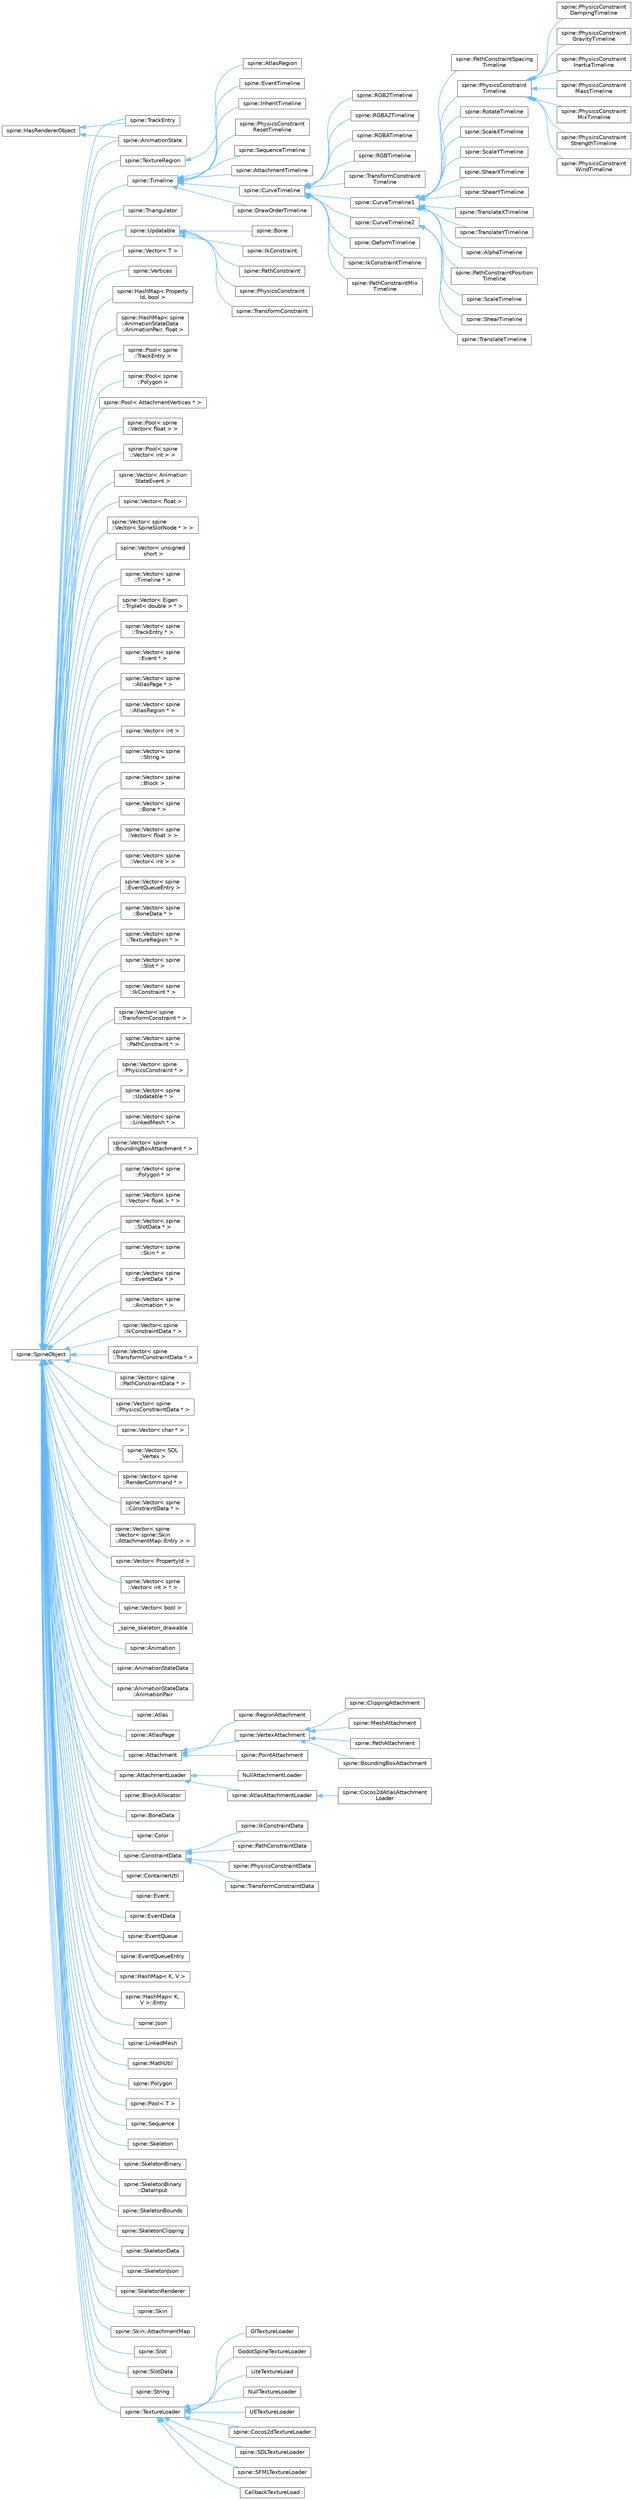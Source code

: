 digraph "类继承关系图"
{
 // LATEX_PDF_SIZE
  bgcolor="transparent";
  edge [fontname=Helvetica,fontsize=10,labelfontname=Helvetica,labelfontsize=10];
  node [fontname=Helvetica,fontsize=10,shape=box,height=0.2,width=0.4];
  rankdir="LR";
  Node0 [id="Node000000",label="spine::HasRendererObject",height=0.2,width=0.4,color="grey40", fillcolor="white", style="filled",URL="$classspine_1_1_has_renderer_object.html",tooltip=" "];
  Node0 -> Node1 [id="edge6339_Node000000_Node000001",dir="back",color="steelblue1",style="solid",tooltip=" "];
  Node1 [id="Node000001",label="spine::AnimationState",height=0.2,width=0.4,color="grey40", fillcolor="white", style="filled",URL="$classspine_1_1_animation_state.html",tooltip=" "];
  Node0 -> Node158 [id="edge6340_Node000000_Node000158",dir="back",color="steelblue1",style="solid",tooltip=" "];
  Node158 [id="Node000158",label="spine::TrackEntry",height=0.2,width=0.4,color="grey40", fillcolor="white", style="filled",URL="$classspine_1_1_track_entry.html",tooltip="State for the playback of an animation"];
  Node2 [id="Node000002",label="spine::SpineObject",height=0.2,width=0.4,color="grey40", fillcolor="white", style="filled",URL="$classspine_1_1_spine_object.html",tooltip=" "];
  Node2 -> Node3 [id="edge6341_Node000002_Node000003",dir="back",color="steelblue1",style="solid",tooltip=" "];
  Node3 [id="Node000003",label="spine::HashMap\< Property\lId, bool \>",height=0.2,width=0.4,color="grey40", fillcolor="white", style="filled",URL="$classspine_1_1_hash_map.html",tooltip=" "];
  Node2 -> Node4 [id="edge6342_Node000002_Node000004",dir="back",color="steelblue1",style="solid",tooltip=" "];
  Node4 [id="Node000004",label="spine::HashMap\< spine\l::AnimationStateData\l::AnimationPair, float \>",height=0.2,width=0.4,color="grey40", fillcolor="white", style="filled",URL="$classspine_1_1_hash_map.html",tooltip=" "];
  Node2 -> Node5 [id="edge6343_Node000002_Node000005",dir="back",color="steelblue1",style="solid",tooltip=" "];
  Node5 [id="Node000005",label="spine::Pool\< spine\l::TrackEntry \>",height=0.2,width=0.4,color="grey40", fillcolor="white", style="filled",URL="$classspine_1_1_pool.html",tooltip=" "];
  Node2 -> Node6 [id="edge6344_Node000002_Node000006",dir="back",color="steelblue1",style="solid",tooltip=" "];
  Node6 [id="Node000006",label="spine::Pool\< spine\l::Polygon \>",height=0.2,width=0.4,color="grey40", fillcolor="white", style="filled",URL="$classspine_1_1_pool.html",tooltip=" "];
  Node2 -> Node7 [id="edge6345_Node000002_Node000007",dir="back",color="steelblue1",style="solid",tooltip=" "];
  Node7 [id="Node000007",label="spine::Pool\< AttachmentVertices * \>",height=0.2,width=0.4,color="grey40", fillcolor="white", style="filled",URL="$classspine_1_1_pool.html",tooltip=" "];
  Node2 -> Node8 [id="edge6346_Node000002_Node000008",dir="back",color="steelblue1",style="solid",tooltip=" "];
  Node8 [id="Node000008",label="spine::Pool\< spine\l::Vector\< float \> \>",height=0.2,width=0.4,color="grey40", fillcolor="white", style="filled",URL="$classspine_1_1_pool.html",tooltip=" "];
  Node2 -> Node9 [id="edge6347_Node000002_Node000009",dir="back",color="steelblue1",style="solid",tooltip=" "];
  Node9 [id="Node000009",label="spine::Pool\< spine\l::Vector\< int \> \>",height=0.2,width=0.4,color="grey40", fillcolor="white", style="filled",URL="$classspine_1_1_pool.html",tooltip=" "];
  Node2 -> Node10 [id="edge6348_Node000002_Node000010",dir="back",color="steelblue1",style="solid",tooltip=" "];
  Node10 [id="Node000010",label="spine::Vector\< Animation\lStateEvent \>",height=0.2,width=0.4,color="grey40", fillcolor="white", style="filled",URL="$classspine_1_1_vector.html",tooltip=" "];
  Node2 -> Node11 [id="edge6349_Node000002_Node000011",dir="back",color="steelblue1",style="solid",tooltip=" "];
  Node11 [id="Node000011",label="spine::Vector\< float \>",height=0.2,width=0.4,color="grey40", fillcolor="white", style="filled",URL="$classspine_1_1_vector.html",tooltip=" "];
  Node2 -> Node12 [id="edge6350_Node000002_Node000012",dir="back",color="steelblue1",style="solid",tooltip=" "];
  Node12 [id="Node000012",label="spine::Vector\< spine\l::Vector\< SpineSlotNode * \> \>",height=0.2,width=0.4,color="grey40", fillcolor="white", style="filled",URL="$classspine_1_1_vector.html",tooltip=" "];
  Node2 -> Node13 [id="edge6351_Node000002_Node000013",dir="back",color="steelblue1",style="solid",tooltip=" "];
  Node13 [id="Node000013",label="spine::Vector\< unsigned\l short \>",height=0.2,width=0.4,color="grey40", fillcolor="white", style="filled",URL="$classspine_1_1_vector.html",tooltip=" "];
  Node2 -> Node14 [id="edge6352_Node000002_Node000014",dir="back",color="steelblue1",style="solid",tooltip=" "];
  Node14 [id="Node000014",label="spine::Vector\< spine\l::Timeline * \>",height=0.2,width=0.4,color="grey40", fillcolor="white", style="filled",URL="$classspine_1_1_vector.html",tooltip=" "];
  Node2 -> Node15 [id="edge6353_Node000002_Node000015",dir="back",color="steelblue1",style="solid",tooltip=" "];
  Node15 [id="Node000015",label="spine::Vector\< Eigen\l::Triplet\< double \> * \>",height=0.2,width=0.4,color="grey40", fillcolor="white", style="filled",URL="$classspine_1_1_vector.html",tooltip=" "];
  Node2 -> Node16 [id="edge6354_Node000002_Node000016",dir="back",color="steelblue1",style="solid",tooltip=" "];
  Node16 [id="Node000016",label="spine::Vector\< spine\l::TrackEntry * \>",height=0.2,width=0.4,color="grey40", fillcolor="white", style="filled",URL="$classspine_1_1_vector.html",tooltip=" "];
  Node2 -> Node17 [id="edge6355_Node000002_Node000017",dir="back",color="steelblue1",style="solid",tooltip=" "];
  Node17 [id="Node000017",label="spine::Vector\< spine\l::Event * \>",height=0.2,width=0.4,color="grey40", fillcolor="white", style="filled",URL="$classspine_1_1_vector.html",tooltip=" "];
  Node2 -> Node18 [id="edge6356_Node000002_Node000018",dir="back",color="steelblue1",style="solid",tooltip=" "];
  Node18 [id="Node000018",label="spine::Vector\< spine\l::AtlasPage * \>",height=0.2,width=0.4,color="grey40", fillcolor="white", style="filled",URL="$classspine_1_1_vector.html",tooltip=" "];
  Node2 -> Node19 [id="edge6357_Node000002_Node000019",dir="back",color="steelblue1",style="solid",tooltip=" "];
  Node19 [id="Node000019",label="spine::Vector\< spine\l::AtlasRegion * \>",height=0.2,width=0.4,color="grey40", fillcolor="white", style="filled",URL="$classspine_1_1_vector.html",tooltip=" "];
  Node2 -> Node20 [id="edge6358_Node000002_Node000020",dir="back",color="steelblue1",style="solid",tooltip=" "];
  Node20 [id="Node000020",label="spine::Vector\< int \>",height=0.2,width=0.4,color="grey40", fillcolor="white", style="filled",URL="$classspine_1_1_vector.html",tooltip=" "];
  Node2 -> Node21 [id="edge6359_Node000002_Node000021",dir="back",color="steelblue1",style="solid",tooltip=" "];
  Node21 [id="Node000021",label="spine::Vector\< spine\l::String \>",height=0.2,width=0.4,color="grey40", fillcolor="white", style="filled",URL="$classspine_1_1_vector.html",tooltip=" "];
  Node2 -> Node22 [id="edge6360_Node000002_Node000022",dir="back",color="steelblue1",style="solid",tooltip=" "];
  Node22 [id="Node000022",label="spine::Vector\< spine\l::Block \>",height=0.2,width=0.4,color="grey40", fillcolor="white", style="filled",URL="$classspine_1_1_vector.html",tooltip=" "];
  Node2 -> Node23 [id="edge6361_Node000002_Node000023",dir="back",color="steelblue1",style="solid",tooltip=" "];
  Node23 [id="Node000023",label="spine::Vector\< spine\l::Bone * \>",height=0.2,width=0.4,color="grey40", fillcolor="white", style="filled",URL="$classspine_1_1_vector.html",tooltip=" "];
  Node2 -> Node24 [id="edge6362_Node000002_Node000024",dir="back",color="steelblue1",style="solid",tooltip=" "];
  Node24 [id="Node000024",label="spine::Vector\< spine\l::Vector\< float \> \>",height=0.2,width=0.4,color="grey40", fillcolor="white", style="filled",URL="$classspine_1_1_vector.html",tooltip=" "];
  Node2 -> Node25 [id="edge6363_Node000002_Node000025",dir="back",color="steelblue1",style="solid",tooltip=" "];
  Node25 [id="Node000025",label="spine::Vector\< spine\l::Vector\< int \> \>",height=0.2,width=0.4,color="grey40", fillcolor="white", style="filled",URL="$classspine_1_1_vector.html",tooltip=" "];
  Node2 -> Node26 [id="edge6364_Node000002_Node000026",dir="back",color="steelblue1",style="solid",tooltip=" "];
  Node26 [id="Node000026",label="spine::Vector\< spine\l::EventQueueEntry \>",height=0.2,width=0.4,color="grey40", fillcolor="white", style="filled",URL="$classspine_1_1_vector.html",tooltip=" "];
  Node2 -> Node27 [id="edge6365_Node000002_Node000027",dir="back",color="steelblue1",style="solid",tooltip=" "];
  Node27 [id="Node000027",label="spine::Vector\< spine\l::BoneData * \>",height=0.2,width=0.4,color="grey40", fillcolor="white", style="filled",URL="$classspine_1_1_vector.html",tooltip=" "];
  Node2 -> Node28 [id="edge6366_Node000002_Node000028",dir="back",color="steelblue1",style="solid",tooltip=" "];
  Node28 [id="Node000028",label="spine::Vector\< spine\l::TextureRegion * \>",height=0.2,width=0.4,color="grey40", fillcolor="white", style="filled",URL="$classspine_1_1_vector.html",tooltip=" "];
  Node2 -> Node29 [id="edge6367_Node000002_Node000029",dir="back",color="steelblue1",style="solid",tooltip=" "];
  Node29 [id="Node000029",label="spine::Vector\< spine\l::Slot * \>",height=0.2,width=0.4,color="grey40", fillcolor="white", style="filled",URL="$classspine_1_1_vector.html",tooltip=" "];
  Node2 -> Node30 [id="edge6368_Node000002_Node000030",dir="back",color="steelblue1",style="solid",tooltip=" "];
  Node30 [id="Node000030",label="spine::Vector\< spine\l::IkConstraint * \>",height=0.2,width=0.4,color="grey40", fillcolor="white", style="filled",URL="$classspine_1_1_vector.html",tooltip=" "];
  Node2 -> Node31 [id="edge6369_Node000002_Node000031",dir="back",color="steelblue1",style="solid",tooltip=" "];
  Node31 [id="Node000031",label="spine::Vector\< spine\l::TransformConstraint * \>",height=0.2,width=0.4,color="grey40", fillcolor="white", style="filled",URL="$classspine_1_1_vector.html",tooltip=" "];
  Node2 -> Node32 [id="edge6370_Node000002_Node000032",dir="back",color="steelblue1",style="solid",tooltip=" "];
  Node32 [id="Node000032",label="spine::Vector\< spine\l::PathConstraint * \>",height=0.2,width=0.4,color="grey40", fillcolor="white", style="filled",URL="$classspine_1_1_vector.html",tooltip=" "];
  Node2 -> Node33 [id="edge6371_Node000002_Node000033",dir="back",color="steelblue1",style="solid",tooltip=" "];
  Node33 [id="Node000033",label="spine::Vector\< spine\l::PhysicsConstraint * \>",height=0.2,width=0.4,color="grey40", fillcolor="white", style="filled",URL="$classspine_1_1_vector.html",tooltip=" "];
  Node2 -> Node34 [id="edge6372_Node000002_Node000034",dir="back",color="steelblue1",style="solid",tooltip=" "];
  Node34 [id="Node000034",label="spine::Vector\< spine\l::Updatable * \>",height=0.2,width=0.4,color="grey40", fillcolor="white", style="filled",URL="$classspine_1_1_vector.html",tooltip=" "];
  Node2 -> Node35 [id="edge6373_Node000002_Node000035",dir="back",color="steelblue1",style="solid",tooltip=" "];
  Node35 [id="Node000035",label="spine::Vector\< spine\l::LinkedMesh * \>",height=0.2,width=0.4,color="grey40", fillcolor="white", style="filled",URL="$classspine_1_1_vector.html",tooltip=" "];
  Node2 -> Node36 [id="edge6374_Node000002_Node000036",dir="back",color="steelblue1",style="solid",tooltip=" "];
  Node36 [id="Node000036",label="spine::Vector\< spine\l::BoundingBoxAttachment * \>",height=0.2,width=0.4,color="grey40", fillcolor="white", style="filled",URL="$classspine_1_1_vector.html",tooltip=" "];
  Node2 -> Node37 [id="edge6375_Node000002_Node000037",dir="back",color="steelblue1",style="solid",tooltip=" "];
  Node37 [id="Node000037",label="spine::Vector\< spine\l::Polygon * \>",height=0.2,width=0.4,color="grey40", fillcolor="white", style="filled",URL="$classspine_1_1_vector.html",tooltip=" "];
  Node2 -> Node38 [id="edge6376_Node000002_Node000038",dir="back",color="steelblue1",style="solid",tooltip=" "];
  Node38 [id="Node000038",label="spine::Vector\< spine\l::Vector\< float \> * \>",height=0.2,width=0.4,color="grey40", fillcolor="white", style="filled",URL="$classspine_1_1_vector.html",tooltip=" "];
  Node2 -> Node39 [id="edge6377_Node000002_Node000039",dir="back",color="steelblue1",style="solid",tooltip=" "];
  Node39 [id="Node000039",label="spine::Vector\< spine\l::SlotData * \>",height=0.2,width=0.4,color="grey40", fillcolor="white", style="filled",URL="$classspine_1_1_vector.html",tooltip=" "];
  Node2 -> Node40 [id="edge6378_Node000002_Node000040",dir="back",color="steelblue1",style="solid",tooltip=" "];
  Node40 [id="Node000040",label="spine::Vector\< spine\l::Skin * \>",height=0.2,width=0.4,color="grey40", fillcolor="white", style="filled",URL="$classspine_1_1_vector.html",tooltip=" "];
  Node2 -> Node41 [id="edge6379_Node000002_Node000041",dir="back",color="steelblue1",style="solid",tooltip=" "];
  Node41 [id="Node000041",label="spine::Vector\< spine\l::EventData * \>",height=0.2,width=0.4,color="grey40", fillcolor="white", style="filled",URL="$classspine_1_1_vector.html",tooltip=" "];
  Node2 -> Node42 [id="edge6380_Node000002_Node000042",dir="back",color="steelblue1",style="solid",tooltip=" "];
  Node42 [id="Node000042",label="spine::Vector\< spine\l::Animation * \>",height=0.2,width=0.4,color="grey40", fillcolor="white", style="filled",URL="$classspine_1_1_vector.html",tooltip=" "];
  Node2 -> Node43 [id="edge6381_Node000002_Node000043",dir="back",color="steelblue1",style="solid",tooltip=" "];
  Node43 [id="Node000043",label="spine::Vector\< spine\l::IkConstraintData * \>",height=0.2,width=0.4,color="grey40", fillcolor="white", style="filled",URL="$classspine_1_1_vector.html",tooltip=" "];
  Node2 -> Node44 [id="edge6382_Node000002_Node000044",dir="back",color="steelblue1",style="solid",tooltip=" "];
  Node44 [id="Node000044",label="spine::Vector\< spine\l::TransformConstraintData * \>",height=0.2,width=0.4,color="grey40", fillcolor="white", style="filled",URL="$classspine_1_1_vector.html",tooltip=" "];
  Node2 -> Node45 [id="edge6383_Node000002_Node000045",dir="back",color="steelblue1",style="solid",tooltip=" "];
  Node45 [id="Node000045",label="spine::Vector\< spine\l::PathConstraintData * \>",height=0.2,width=0.4,color="grey40", fillcolor="white", style="filled",URL="$classspine_1_1_vector.html",tooltip=" "];
  Node2 -> Node46 [id="edge6384_Node000002_Node000046",dir="back",color="steelblue1",style="solid",tooltip=" "];
  Node46 [id="Node000046",label="spine::Vector\< spine\l::PhysicsConstraintData * \>",height=0.2,width=0.4,color="grey40", fillcolor="white", style="filled",URL="$classspine_1_1_vector.html",tooltip=" "];
  Node2 -> Node47 [id="edge6385_Node000002_Node000047",dir="back",color="steelblue1",style="solid",tooltip=" "];
  Node47 [id="Node000047",label="spine::Vector\< char * \>",height=0.2,width=0.4,color="grey40", fillcolor="white", style="filled",URL="$classspine_1_1_vector.html",tooltip=" "];
  Node2 -> Node48 [id="edge6386_Node000002_Node000048",dir="back",color="steelblue1",style="solid",tooltip=" "];
  Node48 [id="Node000048",label="spine::Vector\< SDL\l_Vertex \>",height=0.2,width=0.4,color="grey40", fillcolor="white", style="filled",URL="$classspine_1_1_vector.html",tooltip=" "];
  Node2 -> Node49 [id="edge6387_Node000002_Node000049",dir="back",color="steelblue1",style="solid",tooltip=" "];
  Node49 [id="Node000049",label="spine::Vector\< spine\l::RenderCommand * \>",height=0.2,width=0.4,color="grey40", fillcolor="white", style="filled",URL="$classspine_1_1_vector.html",tooltip=" "];
  Node2 -> Node50 [id="edge6388_Node000002_Node000050",dir="back",color="steelblue1",style="solid",tooltip=" "];
  Node50 [id="Node000050",label="spine::Vector\< spine\l::ConstraintData * \>",height=0.2,width=0.4,color="grey40", fillcolor="white", style="filled",URL="$classspine_1_1_vector.html",tooltip=" "];
  Node2 -> Node51 [id="edge6389_Node000002_Node000051",dir="back",color="steelblue1",style="solid",tooltip=" "];
  Node51 [id="Node000051",label="spine::Vector\< spine\l::Vector\< spine::Skin\l::AttachmentMap::Entry \> \>",height=0.2,width=0.4,color="grey40", fillcolor="white", style="filled",URL="$classspine_1_1_vector.html",tooltip=" "];
  Node2 -> Node52 [id="edge6390_Node000002_Node000052",dir="back",color="steelblue1",style="solid",tooltip=" "];
  Node52 [id="Node000052",label="spine::Vector\< PropertyId \>",height=0.2,width=0.4,color="grey40", fillcolor="white", style="filled",URL="$classspine_1_1_vector.html",tooltip=" "];
  Node2 -> Node53 [id="edge6391_Node000002_Node000053",dir="back",color="steelblue1",style="solid",tooltip=" "];
  Node53 [id="Node000053",label="spine::Vector\< spine\l::Vector\< int \> * \>",height=0.2,width=0.4,color="grey40", fillcolor="white", style="filled",URL="$classspine_1_1_vector.html",tooltip=" "];
  Node2 -> Node54 [id="edge6392_Node000002_Node000054",dir="back",color="steelblue1",style="solid",tooltip=" "];
  Node54 [id="Node000054",label="spine::Vector\< bool \>",height=0.2,width=0.4,color="grey40", fillcolor="white", style="filled",URL="$classspine_1_1_vector.html",tooltip=" "];
  Node2 -> Node55 [id="edge6393_Node000002_Node000055",dir="back",color="steelblue1",style="solid",tooltip=" "];
  Node55 [id="Node000055",label="_spine_skeleton_drawable",height=0.2,width=0.4,color="grey40", fillcolor="white", style="filled",URL="$struct__spine__skeleton__drawable.html",tooltip=" "];
  Node2 -> Node56 [id="edge6394_Node000002_Node000056",dir="back",color="steelblue1",style="solid",tooltip=" "];
  Node56 [id="Node000056",label="spine::Animation",height=0.2,width=0.4,color="grey40", fillcolor="white", style="filled",URL="$classspine_1_1_animation.html",tooltip=" "];
  Node2 -> Node1 [id="edge6395_Node000002_Node000001",dir="back",color="steelblue1",style="solid",tooltip=" "];
  Node2 -> Node57 [id="edge6396_Node000002_Node000057",dir="back",color="steelblue1",style="solid",tooltip=" "];
  Node57 [id="Node000057",label="spine::AnimationStateData",height=0.2,width=0.4,color="grey40", fillcolor="white", style="filled",URL="$classspine_1_1_animation_state_data.html",tooltip="Stores mix (crossfade) durations to be applied when AnimationState animations are changed."];
  Node2 -> Node58 [id="edge6397_Node000002_Node000058",dir="back",color="steelblue1",style="solid",tooltip=" "];
  Node58 [id="Node000058",label="spine::AnimationStateData\l::AnimationPair",height=0.2,width=0.4,color="grey40", fillcolor="white", style="filled",URL="$classspine_1_1_animation_state_data_1_1_animation_pair.html",tooltip=" "];
  Node2 -> Node59 [id="edge6398_Node000002_Node000059",dir="back",color="steelblue1",style="solid",tooltip=" "];
  Node59 [id="Node000059",label="spine::Atlas",height=0.2,width=0.4,color="grey40", fillcolor="white", style="filled",URL="$classspine_1_1_atlas.html",tooltip=" "];
  Node2 -> Node60 [id="edge6399_Node000002_Node000060",dir="back",color="steelblue1",style="solid",tooltip=" "];
  Node60 [id="Node000060",label="spine::AtlasPage",height=0.2,width=0.4,color="grey40", fillcolor="white", style="filled",URL="$classspine_1_1_atlas_page.html",tooltip=" "];
  Node2 -> Node61 [id="edge6400_Node000002_Node000061",dir="back",color="steelblue1",style="solid",tooltip=" "];
  Node61 [id="Node000061",label="spine::Attachment",height=0.2,width=0.4,color="grey40", fillcolor="white", style="filled",URL="$classspine_1_1_attachment.html",tooltip=" "];
  Node61 -> Node62 [id="edge6401_Node000061_Node000062",dir="back",color="steelblue1",style="solid",tooltip=" "];
  Node62 [id="Node000062",label="spine::PointAttachment",height=0.2,width=0.4,color="grey40", fillcolor="white", style="filled",URL="$classspine_1_1_point_attachment.html",tooltip=" "];
  Node61 -> Node63 [id="edge6402_Node000061_Node000063",dir="back",color="steelblue1",style="solid",tooltip=" "];
  Node63 [id="Node000063",label="spine::RegionAttachment",height=0.2,width=0.4,color="grey40", fillcolor="white", style="filled",URL="$classspine_1_1_region_attachment.html",tooltip="Attachment that displays a texture region."];
  Node61 -> Node64 [id="edge6403_Node000061_Node000064",dir="back",color="steelblue1",style="solid",tooltip=" "];
  Node64 [id="Node000064",label="spine::VertexAttachment",height=0.2,width=0.4,color="grey40", fillcolor="white", style="filled",URL="$classspine_1_1_vertex_attachment.html",tooltip="An attachment with vertices that are transformed by one or more bones and can be deformed by a slot's..."];
  Node64 -> Node65 [id="edge6404_Node000064_Node000065",dir="back",color="steelblue1",style="solid",tooltip=" "];
  Node65 [id="Node000065",label="spine::BoundingBoxAttachment",height=0.2,width=0.4,color="grey40", fillcolor="white", style="filled",URL="$classspine_1_1_bounding_box_attachment.html",tooltip="Attachment that has a polygon for bounds checking."];
  Node64 -> Node66 [id="edge6405_Node000064_Node000066",dir="back",color="steelblue1",style="solid",tooltip=" "];
  Node66 [id="Node000066",label="spine::ClippingAttachment",height=0.2,width=0.4,color="grey40", fillcolor="white", style="filled",URL="$classspine_1_1_clipping_attachment.html",tooltip=" "];
  Node64 -> Node67 [id="edge6406_Node000064_Node000067",dir="back",color="steelblue1",style="solid",tooltip=" "];
  Node67 [id="Node000067",label="spine::MeshAttachment",height=0.2,width=0.4,color="grey40", fillcolor="white", style="filled",URL="$classspine_1_1_mesh_attachment.html",tooltip="Attachment that displays a texture region using a mesh."];
  Node64 -> Node68 [id="edge6407_Node000064_Node000068",dir="back",color="steelblue1",style="solid",tooltip=" "];
  Node68 [id="Node000068",label="spine::PathAttachment",height=0.2,width=0.4,color="grey40", fillcolor="white", style="filled",URL="$classspine_1_1_path_attachment.html",tooltip=" "];
  Node2 -> Node69 [id="edge6408_Node000002_Node000069",dir="back",color="steelblue1",style="solid",tooltip=" "];
  Node69 [id="Node000069",label="spine::AttachmentLoader",height=0.2,width=0.4,color="grey40", fillcolor="white", style="filled",URL="$classspine_1_1_attachment_loader.html",tooltip=" "];
  Node69 -> Node70 [id="edge6409_Node000069_Node000070",dir="back",color="steelblue1",style="solid",tooltip=" "];
  Node70 [id="Node000070",label="NullAttachmentLoader",height=0.2,width=0.4,color="grey40", fillcolor="white", style="filled",URL="$class_null_attachment_loader.html",tooltip=" "];
  Node69 -> Node71 [id="edge6410_Node000069_Node000071",dir="back",color="steelblue1",style="solid",tooltip=" "];
  Node71 [id="Node000071",label="spine::AtlasAttachmentLoader",height=0.2,width=0.4,color="grey40", fillcolor="white", style="filled",URL="$classspine_1_1_atlas_attachment_loader.html",tooltip=" "];
  Node71 -> Node72 [id="edge6411_Node000071_Node000072",dir="back",color="steelblue1",style="solid",tooltip=" "];
  Node72 [id="Node000072",label="spine::Cocos2dAtlasAttachment\lLoader",height=0.2,width=0.4,color="grey40", fillcolor="white", style="filled",URL="$classspine_1_1_cocos2d_atlas_attachment_loader.html",tooltip=" "];
  Node2 -> Node73 [id="edge6412_Node000002_Node000073",dir="back",color="steelblue1",style="solid",tooltip=" "];
  Node73 [id="Node000073",label="spine::BlockAllocator",height=0.2,width=0.4,color="grey40", fillcolor="white", style="filled",URL="$classspine_1_1_block_allocator.html",tooltip=" "];
  Node2 -> Node74 [id="edge6413_Node000002_Node000074",dir="back",color="steelblue1",style="solid",tooltip=" "];
  Node74 [id="Node000074",label="spine::BoneData",height=0.2,width=0.4,color="grey40", fillcolor="white", style="filled",URL="$classspine_1_1_bone_data.html",tooltip=" "];
  Node2 -> Node75 [id="edge6414_Node000002_Node000075",dir="back",color="steelblue1",style="solid",tooltip=" "];
  Node75 [id="Node000075",label="spine::Color",height=0.2,width=0.4,color="grey40", fillcolor="white", style="filled",URL="$classspine_1_1_color.html",tooltip=" "];
  Node2 -> Node76 [id="edge6415_Node000002_Node000076",dir="back",color="steelblue1",style="solid",tooltip=" "];
  Node76 [id="Node000076",label="spine::ConstraintData",height=0.2,width=0.4,color="grey40", fillcolor="white", style="filled",URL="$classspine_1_1_constraint_data.html",tooltip="The interface for all constraints."];
  Node76 -> Node77 [id="edge6416_Node000076_Node000077",dir="back",color="steelblue1",style="solid",tooltip=" "];
  Node77 [id="Node000077",label="spine::IkConstraintData",height=0.2,width=0.4,color="grey40", fillcolor="white", style="filled",URL="$classspine_1_1_ik_constraint_data.html",tooltip=" "];
  Node76 -> Node78 [id="edge6417_Node000076_Node000078",dir="back",color="steelblue1",style="solid",tooltip=" "];
  Node78 [id="Node000078",label="spine::PathConstraintData",height=0.2,width=0.4,color="grey40", fillcolor="white", style="filled",URL="$classspine_1_1_path_constraint_data.html",tooltip=" "];
  Node76 -> Node79 [id="edge6418_Node000076_Node000079",dir="back",color="steelblue1",style="solid",tooltip=" "];
  Node79 [id="Node000079",label="spine::PhysicsConstraintData",height=0.2,width=0.4,color="grey40", fillcolor="white", style="filled",URL="$classspine_1_1_physics_constraint_data.html",tooltip=" "];
  Node76 -> Node80 [id="edge6419_Node000076_Node000080",dir="back",color="steelblue1",style="solid",tooltip=" "];
  Node80 [id="Node000080",label="spine::TransformConstraintData",height=0.2,width=0.4,color="grey40", fillcolor="white", style="filled",URL="$classspine_1_1_transform_constraint_data.html",tooltip=" "];
  Node2 -> Node81 [id="edge6420_Node000002_Node000081",dir="back",color="steelblue1",style="solid",tooltip=" "];
  Node81 [id="Node000081",label="spine::ContainerUtil",height=0.2,width=0.4,color="grey40", fillcolor="white", style="filled",URL="$classspine_1_1_container_util.html",tooltip=" "];
  Node2 -> Node82 [id="edge6421_Node000002_Node000082",dir="back",color="steelblue1",style="solid",tooltip=" "];
  Node82 [id="Node000082",label="spine::Event",height=0.2,width=0.4,color="grey40", fillcolor="white", style="filled",URL="$classspine_1_1_event.html",tooltip="Stores the current pose values for an Event."];
  Node2 -> Node83 [id="edge6422_Node000002_Node000083",dir="back",color="steelblue1",style="solid",tooltip=" "];
  Node83 [id="Node000083",label="spine::EventData",height=0.2,width=0.4,color="grey40", fillcolor="white", style="filled",URL="$classspine_1_1_event_data.html",tooltip="Stores the setup pose values for an Event."];
  Node2 -> Node84 [id="edge6423_Node000002_Node000084",dir="back",color="steelblue1",style="solid",tooltip=" "];
  Node84 [id="Node000084",label="spine::EventQueue",height=0.2,width=0.4,color="grey40", fillcolor="white", style="filled",URL="$classspine_1_1_event_queue.html",tooltip=" "];
  Node2 -> Node85 [id="edge6424_Node000002_Node000085",dir="back",color="steelblue1",style="solid",tooltip=" "];
  Node85 [id="Node000085",label="spine::EventQueueEntry",height=0.2,width=0.4,color="grey40", fillcolor="white", style="filled",URL="$classspine_1_1_event_queue_entry.html",tooltip=" "];
  Node2 -> Node86 [id="edge6425_Node000002_Node000086",dir="back",color="steelblue1",style="solid",tooltip=" "];
  Node86 [id="Node000086",label="spine::HashMap\< K, V \>",height=0.2,width=0.4,color="grey40", fillcolor="white", style="filled",URL="$classspine_1_1_hash_map.html",tooltip=" "];
  Node2 -> Node87 [id="edge6426_Node000002_Node000087",dir="back",color="steelblue1",style="solid",tooltip=" "];
  Node87 [id="Node000087",label="spine::HashMap\< K,\l V \>::Entry",height=0.2,width=0.4,color="grey40", fillcolor="white", style="filled",URL="$classspine_1_1_hash_map_1_1_entry.html",tooltip=" "];
  Node2 -> Node88 [id="edge6427_Node000002_Node000088",dir="back",color="steelblue1",style="solid",tooltip=" "];
  Node88 [id="Node000088",label="spine::Json",height=0.2,width=0.4,color="grey40", fillcolor="white", style="filled",URL="$classspine_1_1_json.html",tooltip=" "];
  Node2 -> Node89 [id="edge6428_Node000002_Node000089",dir="back",color="steelblue1",style="solid",tooltip=" "];
  Node89 [id="Node000089",label="spine::LinkedMesh",height=0.2,width=0.4,color="grey40", fillcolor="white", style="filled",URL="$classspine_1_1_linked_mesh.html",tooltip=" "];
  Node2 -> Node90 [id="edge6429_Node000002_Node000090",dir="back",color="steelblue1",style="solid",tooltip=" "];
  Node90 [id="Node000090",label="spine::MathUtil",height=0.2,width=0.4,color="grey40", fillcolor="white", style="filled",URL="$classspine_1_1_math_util.html",tooltip=" "];
  Node2 -> Node91 [id="edge6430_Node000002_Node000091",dir="back",color="steelblue1",style="solid",tooltip=" "];
  Node91 [id="Node000091",label="spine::Polygon",height=0.2,width=0.4,color="grey40", fillcolor="white", style="filled",URL="$classspine_1_1_polygon.html",tooltip=" "];
  Node2 -> Node92 [id="edge6431_Node000002_Node000092",dir="back",color="steelblue1",style="solid",tooltip=" "];
  Node92 [id="Node000092",label="spine::Pool\< T \>",height=0.2,width=0.4,color="grey40", fillcolor="white", style="filled",URL="$classspine_1_1_pool.html",tooltip=" "];
  Node2 -> Node93 [id="edge6432_Node000002_Node000093",dir="back",color="steelblue1",style="solid",tooltip=" "];
  Node93 [id="Node000093",label="spine::Sequence",height=0.2,width=0.4,color="grey40", fillcolor="white", style="filled",URL="$classspine_1_1_sequence.html",tooltip=" "];
  Node2 -> Node94 [id="edge6433_Node000002_Node000094",dir="back",color="steelblue1",style="solid",tooltip=" "];
  Node94 [id="Node000094",label="spine::Skeleton",height=0.2,width=0.4,color="grey40", fillcolor="white", style="filled",URL="$classspine_1_1_skeleton.html",tooltip=" "];
  Node2 -> Node95 [id="edge6434_Node000002_Node000095",dir="back",color="steelblue1",style="solid",tooltip=" "];
  Node95 [id="Node000095",label="spine::SkeletonBinary",height=0.2,width=0.4,color="grey40", fillcolor="white", style="filled",URL="$classspine_1_1_skeleton_binary.html",tooltip=" "];
  Node2 -> Node96 [id="edge6435_Node000002_Node000096",dir="back",color="steelblue1",style="solid",tooltip=" "];
  Node96 [id="Node000096",label="spine::SkeletonBinary\l::DataInput",height=0.2,width=0.4,color="grey40", fillcolor="white", style="filled",URL="$structspine_1_1_skeleton_binary_1_1_data_input.html",tooltip=" "];
  Node2 -> Node97 [id="edge6436_Node000002_Node000097",dir="back",color="steelblue1",style="solid",tooltip=" "];
  Node97 [id="Node000097",label="spine::SkeletonBounds",height=0.2,width=0.4,color="grey40", fillcolor="white", style="filled",URL="$classspine_1_1_skeleton_bounds.html",tooltip=" "];
  Node2 -> Node98 [id="edge6437_Node000002_Node000098",dir="back",color="steelblue1",style="solid",tooltip=" "];
  Node98 [id="Node000098",label="spine::SkeletonClipping",height=0.2,width=0.4,color="grey40", fillcolor="white", style="filled",URL="$classspine_1_1_skeleton_clipping.html",tooltip=" "];
  Node2 -> Node99 [id="edge6438_Node000002_Node000099",dir="back",color="steelblue1",style="solid",tooltip=" "];
  Node99 [id="Node000099",label="spine::SkeletonData",height=0.2,width=0.4,color="grey40", fillcolor="white", style="filled",URL="$classspine_1_1_skeleton_data.html",tooltip="Stores the setup pose and all of the stateless data for a skeleton."];
  Node2 -> Node100 [id="edge6439_Node000002_Node000100",dir="back",color="steelblue1",style="solid",tooltip=" "];
  Node100 [id="Node000100",label="spine::SkeletonJson",height=0.2,width=0.4,color="grey40", fillcolor="white", style="filled",URL="$classspine_1_1_skeleton_json.html",tooltip=" "];
  Node2 -> Node101 [id="edge6440_Node000002_Node000101",dir="back",color="steelblue1",style="solid",tooltip=" "];
  Node101 [id="Node000101",label="spine::SkeletonRenderer",height=0.2,width=0.4,color="grey40", fillcolor="white", style="filled",URL="$classspine_1_1_skeleton_renderer.html",tooltip=" "];
  Node2 -> Node102 [id="edge6441_Node000002_Node000102",dir="back",color="steelblue1",style="solid",tooltip=" "];
  Node102 [id="Node000102",label="spine::Skin",height=0.2,width=0.4,color="grey40", fillcolor="white", style="filled",URL="$classspine_1_1_skin.html",tooltip=" "];
  Node2 -> Node103 [id="edge6442_Node000002_Node000103",dir="back",color="steelblue1",style="solid",tooltip=" "];
  Node103 [id="Node000103",label="spine::Skin::AttachmentMap",height=0.2,width=0.4,color="grey40", fillcolor="white", style="filled",URL="$classspine_1_1_skin_1_1_attachment_map.html",tooltip=" "];
  Node2 -> Node104 [id="edge6443_Node000002_Node000104",dir="back",color="steelblue1",style="solid",tooltip=" "];
  Node104 [id="Node000104",label="spine::Slot",height=0.2,width=0.4,color="grey40", fillcolor="white", style="filled",URL="$classspine_1_1_slot.html",tooltip=" "];
  Node2 -> Node105 [id="edge6444_Node000002_Node000105",dir="back",color="steelblue1",style="solid",tooltip=" "];
  Node105 [id="Node000105",label="spine::SlotData",height=0.2,width=0.4,color="grey40", fillcolor="white", style="filled",URL="$classspine_1_1_slot_data.html",tooltip=" "];
  Node2 -> Node106 [id="edge6445_Node000002_Node000106",dir="back",color="steelblue1",style="solid",tooltip=" "];
  Node106 [id="Node000106",label="spine::String",height=0.2,width=0.4,color="grey40", fillcolor="white", style="filled",URL="$classspine_1_1_string.html",tooltip=" "];
  Node2 -> Node107 [id="edge6446_Node000002_Node000107",dir="back",color="steelblue1",style="solid",tooltip=" "];
  Node107 [id="Node000107",label="spine::TextureLoader",height=0.2,width=0.4,color="grey40", fillcolor="white", style="filled",URL="$classspine_1_1_texture_loader.html",tooltip=" "];
  Node107 -> Node108 [id="edge6447_Node000107_Node000108",dir="back",color="steelblue1",style="solid",tooltip=" "];
  Node108 [id="Node000108",label="CallbackTextureLoad",height=0.2,width=0.4,color="grey40", fillcolor="white", style="filled",URL="$class_callback_texture_load.html",tooltip=" "];
  Node107 -> Node109 [id="edge6448_Node000107_Node000109",dir="back",color="steelblue1",style="solid",tooltip=" "];
  Node109 [id="Node000109",label="GlTextureLoader",height=0.2,width=0.4,color="grey40", fillcolor="white", style="filled",URL="$class_gl_texture_loader.html",tooltip="A TextureLoader implementation for OpenGL. Use this with spine::Atlas."];
  Node107 -> Node110 [id="edge6449_Node000107_Node000110",dir="back",color="steelblue1",style="solid",tooltip=" "];
  Node110 [id="Node000110",label="GodotSpineTextureLoader",height=0.2,width=0.4,color="grey40", fillcolor="white", style="filled",URL="$class_godot_spine_texture_loader.html",tooltip=" "];
  Node107 -> Node111 [id="edge6450_Node000107_Node000111",dir="back",color="steelblue1",style="solid",tooltip=" "];
  Node111 [id="Node000111",label="LiteTextureLoad",height=0.2,width=0.4,color="grey40", fillcolor="white", style="filled",URL="$class_lite_texture_load.html",tooltip=" "];
  Node107 -> Node112 [id="edge6451_Node000107_Node000112",dir="back",color="steelblue1",style="solid",tooltip=" "];
  Node112 [id="Node000112",label="NullTextureLoader",height=0.2,width=0.4,color="grey40", fillcolor="white", style="filled",URL="$class_null_texture_loader.html",tooltip=" "];
  Node107 -> Node113 [id="edge6452_Node000107_Node000113",dir="back",color="steelblue1",style="solid",tooltip=" "];
  Node113 [id="Node000113",label="UETextureLoader",height=0.2,width=0.4,color="grey40", fillcolor="white", style="filled",URL="$class_u_e_texture_loader.html",tooltip=" "];
  Node107 -> Node114 [id="edge6453_Node000107_Node000114",dir="back",color="steelblue1",style="solid",tooltip=" "];
  Node114 [id="Node000114",label="spine::Cocos2dTextureLoader",height=0.2,width=0.4,color="grey40", fillcolor="white", style="filled",URL="$classspine_1_1_cocos2d_texture_loader.html",tooltip=" "];
  Node107 -> Node115 [id="edge6454_Node000107_Node000115",dir="back",color="steelblue1",style="solid",tooltip=" "];
  Node115 [id="Node000115",label="spine::SDLTextureLoader",height=0.2,width=0.4,color="grey40", fillcolor="white", style="filled",URL="$classspine_1_1_s_d_l_texture_loader.html",tooltip=" "];
  Node107 -> Node116 [id="edge6455_Node000107_Node000116",dir="back",color="steelblue1",style="solid",tooltip=" "];
  Node116 [id="Node000116",label="spine::SFMLTextureLoader",height=0.2,width=0.4,color="grey40", fillcolor="white", style="filled",URL="$classspine_1_1_s_f_m_l_texture_loader.html",tooltip=" "];
  Node2 -> Node117 [id="edge6456_Node000002_Node000117",dir="back",color="steelblue1",style="solid",tooltip=" "];
  Node117 [id="Node000117",label="spine::TextureRegion",height=0.2,width=0.4,color="grey40", fillcolor="white", style="filled",URL="$classspine_1_1_texture_region.html",tooltip=" "];
  Node117 -> Node118 [id="edge6457_Node000117_Node000118",dir="back",color="steelblue1",style="solid",tooltip=" "];
  Node118 [id="Node000118",label="spine::AtlasRegion",height=0.2,width=0.4,color="grey40", fillcolor="white", style="filled",URL="$classspine_1_1_atlas_region.html",tooltip=" "];
  Node2 -> Node119 [id="edge6458_Node000002_Node000119",dir="back",color="steelblue1",style="solid",tooltip=" "];
  Node119 [id="Node000119",label="spine::Timeline",height=0.2,width=0.4,color="grey40", fillcolor="white", style="filled",URL="$classspine_1_1_timeline.html",tooltip=" "];
  Node119 -> Node120 [id="edge6459_Node000119_Node000120",dir="back",color="steelblue1",style="solid",tooltip=" "];
  Node120 [id="Node000120",label="spine::AttachmentTimeline",height=0.2,width=0.4,color="grey40", fillcolor="white", style="filled",URL="$classspine_1_1_attachment_timeline.html",tooltip=" "];
  Node119 -> Node121 [id="edge6460_Node000119_Node000121",dir="back",color="steelblue1",style="solid",tooltip=" "];
  Node121 [id="Node000121",label="spine::CurveTimeline",height=0.2,width=0.4,color="grey40", fillcolor="white", style="filled",URL="$classspine_1_1_curve_timeline.html",tooltip="Base class for frames that use an interpolation bezier curve."];
  Node121 -> Node122 [id="edge6461_Node000121_Node000122",dir="back",color="steelblue1",style="solid",tooltip=" "];
  Node122 [id="Node000122",label="spine::CurveTimeline1",height=0.2,width=0.4,color="grey40", fillcolor="white", style="filled",URL="$classspine_1_1_curve_timeline1.html",tooltip=" "];
  Node122 -> Node123 [id="edge6462_Node000122_Node000123",dir="back",color="steelblue1",style="solid",tooltip=" "];
  Node123 [id="Node000123",label="spine::AlphaTimeline",height=0.2,width=0.4,color="grey40", fillcolor="white", style="filled",URL="$classspine_1_1_alpha_timeline.html",tooltip=" "];
  Node122 -> Node124 [id="edge6463_Node000122_Node000124",dir="back",color="steelblue1",style="solid",tooltip=" "];
  Node124 [id="Node000124",label="spine::PathConstraintPosition\lTimeline",height=0.2,width=0.4,color="grey40", fillcolor="white", style="filled",URL="$classspine_1_1_path_constraint_position_timeline.html",tooltip=" "];
  Node122 -> Node125 [id="edge6464_Node000122_Node000125",dir="back",color="steelblue1",style="solid",tooltip=" "];
  Node125 [id="Node000125",label="spine::PathConstraintSpacing\lTimeline",height=0.2,width=0.4,color="grey40", fillcolor="white", style="filled",URL="$classspine_1_1_path_constraint_spacing_timeline.html",tooltip=" "];
  Node122 -> Node126 [id="edge6465_Node000122_Node000126",dir="back",color="steelblue1",style="solid",tooltip=" "];
  Node126 [id="Node000126",label="spine::PhysicsConstraint\lTimeline",height=0.2,width=0.4,color="grey40", fillcolor="white", style="filled",URL="$classspine_1_1_physics_constraint_timeline.html",tooltip=" "];
  Node126 -> Node127 [id="edge6466_Node000126_Node000127",dir="back",color="steelblue1",style="solid",tooltip=" "];
  Node127 [id="Node000127",label="spine::PhysicsConstraint\lDampingTimeline",height=0.2,width=0.4,color="grey40", fillcolor="white", style="filled",URL="$classspine_1_1_physics_constraint_damping_timeline.html",tooltip=" "];
  Node126 -> Node128 [id="edge6467_Node000126_Node000128",dir="back",color="steelblue1",style="solid",tooltip=" "];
  Node128 [id="Node000128",label="spine::PhysicsConstraint\lGravityTimeline",height=0.2,width=0.4,color="grey40", fillcolor="white", style="filled",URL="$classspine_1_1_physics_constraint_gravity_timeline.html",tooltip=" "];
  Node126 -> Node129 [id="edge6468_Node000126_Node000129",dir="back",color="steelblue1",style="solid",tooltip=" "];
  Node129 [id="Node000129",label="spine::PhysicsConstraint\lInertiaTimeline",height=0.2,width=0.4,color="grey40", fillcolor="white", style="filled",URL="$classspine_1_1_physics_constraint_inertia_timeline.html",tooltip=" "];
  Node126 -> Node130 [id="edge6469_Node000126_Node000130",dir="back",color="steelblue1",style="solid",tooltip=" "];
  Node130 [id="Node000130",label="spine::PhysicsConstraint\lMassTimeline",height=0.2,width=0.4,color="grey40", fillcolor="white", style="filled",URL="$classspine_1_1_physics_constraint_mass_timeline.html",tooltip=" "];
  Node126 -> Node131 [id="edge6470_Node000126_Node000131",dir="back",color="steelblue1",style="solid",tooltip=" "];
  Node131 [id="Node000131",label="spine::PhysicsConstraint\lMixTimeline",height=0.2,width=0.4,color="grey40", fillcolor="white", style="filled",URL="$classspine_1_1_physics_constraint_mix_timeline.html",tooltip=" "];
  Node126 -> Node132 [id="edge6471_Node000126_Node000132",dir="back",color="steelblue1",style="solid",tooltip=" "];
  Node132 [id="Node000132",label="spine::PhysicsConstraint\lStrengthTimeline",height=0.2,width=0.4,color="grey40", fillcolor="white", style="filled",URL="$classspine_1_1_physics_constraint_strength_timeline.html",tooltip=" "];
  Node126 -> Node133 [id="edge6472_Node000126_Node000133",dir="back",color="steelblue1",style="solid",tooltip=" "];
  Node133 [id="Node000133",label="spine::PhysicsConstraint\lWindTimeline",height=0.2,width=0.4,color="grey40", fillcolor="white", style="filled",URL="$classspine_1_1_physics_constraint_wind_timeline.html",tooltip=" "];
  Node122 -> Node134 [id="edge6473_Node000122_Node000134",dir="back",color="steelblue1",style="solid",tooltip=" "];
  Node134 [id="Node000134",label="spine::RotateTimeline",height=0.2,width=0.4,color="grey40", fillcolor="white", style="filled",URL="$classspine_1_1_rotate_timeline.html",tooltip=" "];
  Node122 -> Node135 [id="edge6474_Node000122_Node000135",dir="back",color="steelblue1",style="solid",tooltip=" "];
  Node135 [id="Node000135",label="spine::ScaleXTimeline",height=0.2,width=0.4,color="grey40", fillcolor="white", style="filled",URL="$classspine_1_1_scale_x_timeline.html",tooltip=" "];
  Node122 -> Node136 [id="edge6475_Node000122_Node000136",dir="back",color="steelblue1",style="solid",tooltip=" "];
  Node136 [id="Node000136",label="spine::ScaleYTimeline",height=0.2,width=0.4,color="grey40", fillcolor="white", style="filled",URL="$classspine_1_1_scale_y_timeline.html",tooltip=" "];
  Node122 -> Node137 [id="edge6476_Node000122_Node000137",dir="back",color="steelblue1",style="solid",tooltip=" "];
  Node137 [id="Node000137",label="spine::ShearXTimeline",height=0.2,width=0.4,color="grey40", fillcolor="white", style="filled",URL="$classspine_1_1_shear_x_timeline.html",tooltip=" "];
  Node122 -> Node138 [id="edge6477_Node000122_Node000138",dir="back",color="steelblue1",style="solid",tooltip=" "];
  Node138 [id="Node000138",label="spine::ShearYTimeline",height=0.2,width=0.4,color="grey40", fillcolor="white", style="filled",URL="$classspine_1_1_shear_y_timeline.html",tooltip=" "];
  Node122 -> Node139 [id="edge6478_Node000122_Node000139",dir="back",color="steelblue1",style="solid",tooltip=" "];
  Node139 [id="Node000139",label="spine::TranslateXTimeline",height=0.2,width=0.4,color="grey40", fillcolor="white", style="filled",URL="$classspine_1_1_translate_x_timeline.html",tooltip=" "];
  Node122 -> Node140 [id="edge6479_Node000122_Node000140",dir="back",color="steelblue1",style="solid",tooltip=" "];
  Node140 [id="Node000140",label="spine::TranslateYTimeline",height=0.2,width=0.4,color="grey40", fillcolor="white", style="filled",URL="$classspine_1_1_translate_y_timeline.html",tooltip=" "];
  Node121 -> Node141 [id="edge6480_Node000121_Node000141",dir="back",color="steelblue1",style="solid",tooltip=" "];
  Node141 [id="Node000141",label="spine::CurveTimeline2",height=0.2,width=0.4,color="grey40", fillcolor="white", style="filled",URL="$classspine_1_1_curve_timeline2.html",tooltip=" "];
  Node141 -> Node142 [id="edge6481_Node000141_Node000142",dir="back",color="steelblue1",style="solid",tooltip=" "];
  Node142 [id="Node000142",label="spine::ScaleTimeline",height=0.2,width=0.4,color="grey40", fillcolor="white", style="filled",URL="$classspine_1_1_scale_timeline.html",tooltip=" "];
  Node141 -> Node143 [id="edge6482_Node000141_Node000143",dir="back",color="steelblue1",style="solid",tooltip=" "];
  Node143 [id="Node000143",label="spine::ShearTimeline",height=0.2,width=0.4,color="grey40", fillcolor="white", style="filled",URL="$classspine_1_1_shear_timeline.html",tooltip=" "];
  Node141 -> Node144 [id="edge6483_Node000141_Node000144",dir="back",color="steelblue1",style="solid",tooltip=" "];
  Node144 [id="Node000144",label="spine::TranslateTimeline",height=0.2,width=0.4,color="grey40", fillcolor="white", style="filled",URL="$classspine_1_1_translate_timeline.html",tooltip=" "];
  Node121 -> Node145 [id="edge6484_Node000121_Node000145",dir="back",color="steelblue1",style="solid",tooltip=" "];
  Node145 [id="Node000145",label="spine::DeformTimeline",height=0.2,width=0.4,color="grey40", fillcolor="white", style="filled",URL="$classspine_1_1_deform_timeline.html",tooltip=" "];
  Node121 -> Node146 [id="edge6485_Node000121_Node000146",dir="back",color="steelblue1",style="solid",tooltip=" "];
  Node146 [id="Node000146",label="spine::IkConstraintTimeline",height=0.2,width=0.4,color="grey40", fillcolor="white", style="filled",URL="$classspine_1_1_ik_constraint_timeline.html",tooltip=" "];
  Node121 -> Node147 [id="edge6486_Node000121_Node000147",dir="back",color="steelblue1",style="solid",tooltip=" "];
  Node147 [id="Node000147",label="spine::PathConstraintMix\lTimeline",height=0.2,width=0.4,color="grey40", fillcolor="white", style="filled",URL="$classspine_1_1_path_constraint_mix_timeline.html",tooltip=" "];
  Node121 -> Node148 [id="edge6487_Node000121_Node000148",dir="back",color="steelblue1",style="solid",tooltip=" "];
  Node148 [id="Node000148",label="spine::RGB2Timeline",height=0.2,width=0.4,color="grey40", fillcolor="white", style="filled",URL="$classspine_1_1_r_g_b2_timeline.html",tooltip=" "];
  Node121 -> Node149 [id="edge6488_Node000121_Node000149",dir="back",color="steelblue1",style="solid",tooltip=" "];
  Node149 [id="Node000149",label="spine::RGBA2Timeline",height=0.2,width=0.4,color="grey40", fillcolor="white", style="filled",URL="$classspine_1_1_r_g_b_a2_timeline.html",tooltip=" "];
  Node121 -> Node150 [id="edge6489_Node000121_Node000150",dir="back",color="steelblue1",style="solid",tooltip=" "];
  Node150 [id="Node000150",label="spine::RGBATimeline",height=0.2,width=0.4,color="grey40", fillcolor="white", style="filled",URL="$classspine_1_1_r_g_b_a_timeline.html",tooltip=" "];
  Node121 -> Node151 [id="edge6490_Node000121_Node000151",dir="back",color="steelblue1",style="solid",tooltip=" "];
  Node151 [id="Node000151",label="spine::RGBTimeline",height=0.2,width=0.4,color="grey40", fillcolor="white", style="filled",URL="$classspine_1_1_r_g_b_timeline.html",tooltip=" "];
  Node121 -> Node152 [id="edge6491_Node000121_Node000152",dir="back",color="steelblue1",style="solid",tooltip=" "];
  Node152 [id="Node000152",label="spine::TransformConstraint\lTimeline",height=0.2,width=0.4,color="grey40", fillcolor="white", style="filled",URL="$classspine_1_1_transform_constraint_timeline.html",tooltip=" "];
  Node119 -> Node153 [id="edge6492_Node000119_Node000153",dir="back",color="steelblue1",style="solid",tooltip=" "];
  Node153 [id="Node000153",label="spine::DrawOrderTimeline",height=0.2,width=0.4,color="grey40", fillcolor="white", style="filled",URL="$classspine_1_1_draw_order_timeline.html",tooltip=" "];
  Node119 -> Node154 [id="edge6493_Node000119_Node000154",dir="back",color="steelblue1",style="solid",tooltip=" "];
  Node154 [id="Node000154",label="spine::EventTimeline",height=0.2,width=0.4,color="grey40", fillcolor="white", style="filled",URL="$classspine_1_1_event_timeline.html",tooltip=" "];
  Node119 -> Node155 [id="edge6494_Node000119_Node000155",dir="back",color="steelblue1",style="solid",tooltip=" "];
  Node155 [id="Node000155",label="spine::InheritTimeline",height=0.2,width=0.4,color="grey40", fillcolor="white", style="filled",URL="$classspine_1_1_inherit_timeline.html",tooltip=" "];
  Node119 -> Node156 [id="edge6495_Node000119_Node000156",dir="back",color="steelblue1",style="solid",tooltip=" "];
  Node156 [id="Node000156",label="spine::PhysicsConstraint\lResetTimeline",height=0.2,width=0.4,color="grey40", fillcolor="white", style="filled",URL="$classspine_1_1_physics_constraint_reset_timeline.html",tooltip=" "];
  Node119 -> Node157 [id="edge6496_Node000119_Node000157",dir="back",color="steelblue1",style="solid",tooltip=" "];
  Node157 [id="Node000157",label="spine::SequenceTimeline",height=0.2,width=0.4,color="grey40", fillcolor="white", style="filled",URL="$classspine_1_1_sequence_timeline.html",tooltip=" "];
  Node2 -> Node158 [id="edge6497_Node000002_Node000158",dir="back",color="steelblue1",style="solid",tooltip=" "];
  Node2 -> Node159 [id="edge6498_Node000002_Node000159",dir="back",color="steelblue1",style="solid",tooltip=" "];
  Node159 [id="Node000159",label="spine::Triangulator",height=0.2,width=0.4,color="grey40", fillcolor="white", style="filled",URL="$classspine_1_1_triangulator.html",tooltip=" "];
  Node2 -> Node160 [id="edge6499_Node000002_Node000160",dir="back",color="steelblue1",style="solid",tooltip=" "];
  Node160 [id="Node000160",label="spine::Updatable",height=0.2,width=0.4,color="grey40", fillcolor="white", style="filled",URL="$classspine_1_1_updatable.html",tooltip=" "];
  Node160 -> Node161 [id="edge6500_Node000160_Node000161",dir="back",color="steelblue1",style="solid",tooltip=" "];
  Node161 [id="Node000161",label="spine::Bone",height=0.2,width=0.4,color="grey40", fillcolor="white", style="filled",URL="$classspine_1_1_bone.html",tooltip=" "];
  Node160 -> Node162 [id="edge6501_Node000160_Node000162",dir="back",color="steelblue1",style="solid",tooltip=" "];
  Node162 [id="Node000162",label="spine::IkConstraint",height=0.2,width=0.4,color="grey40", fillcolor="white", style="filled",URL="$classspine_1_1_ik_constraint.html",tooltip=" "];
  Node160 -> Node163 [id="edge6502_Node000160_Node000163",dir="back",color="steelblue1",style="solid",tooltip=" "];
  Node163 [id="Node000163",label="spine::PathConstraint",height=0.2,width=0.4,color="grey40", fillcolor="white", style="filled",URL="$classspine_1_1_path_constraint.html",tooltip=" "];
  Node160 -> Node164 [id="edge6503_Node000160_Node000164",dir="back",color="steelblue1",style="solid",tooltip=" "];
  Node164 [id="Node000164",label="spine::PhysicsConstraint",height=0.2,width=0.4,color="grey40", fillcolor="white", style="filled",URL="$classspine_1_1_physics_constraint.html",tooltip=" "];
  Node160 -> Node165 [id="edge6504_Node000160_Node000165",dir="back",color="steelblue1",style="solid",tooltip=" "];
  Node165 [id="Node000165",label="spine::TransformConstraint",height=0.2,width=0.4,color="grey40", fillcolor="white", style="filled",URL="$classspine_1_1_transform_constraint.html",tooltip=" "];
  Node2 -> Node166 [id="edge6505_Node000002_Node000166",dir="back",color="steelblue1",style="solid",tooltip=" "];
  Node166 [id="Node000166",label="spine::Vector\< T \>",height=0.2,width=0.4,color="grey40", fillcolor="white", style="filled",URL="$classspine_1_1_vector.html",tooltip=" "];
  Node2 -> Node167 [id="edge6506_Node000002_Node000167",dir="back",color="steelblue1",style="solid",tooltip=" "];
  Node167 [id="Node000167",label="spine::Vertices",height=0.2,width=0.4,color="grey40", fillcolor="white", style="filled",URL="$classspine_1_1_vertices.html",tooltip=" "];
}
